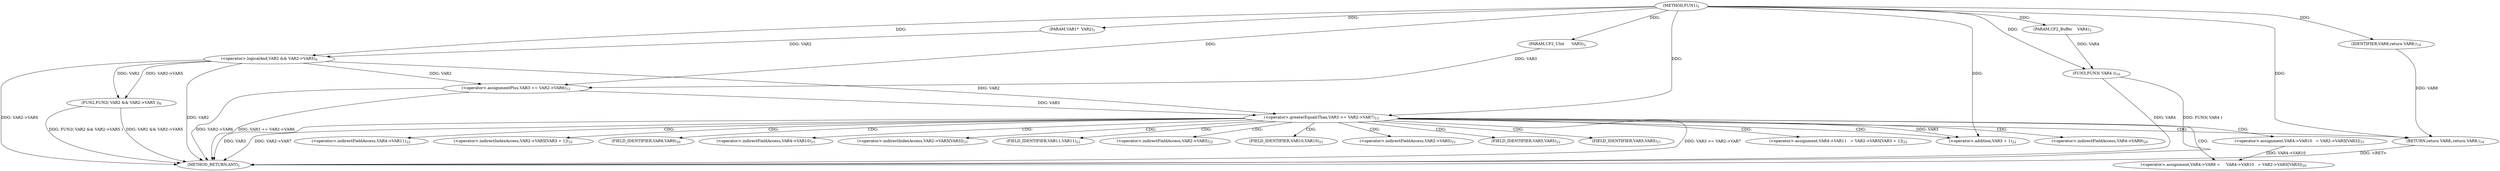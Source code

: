 digraph "FUN1" {  
"8" [label = <(METHOD,FUN1)<SUB>1</SUB>> ]
"59" [label = <(METHOD_RETURN,ANY)<SUB>1</SUB>> ]
"9" [label = <(PARAM,VAR1*  VAR2)<SUB>1</SUB>> ]
"10" [label = <(PARAM,CF2_UInt      VAR3)<SUB>2</SUB>> ]
"11" [label = <(PARAM,CF2_Buffer    VAR4)<SUB>3</SUB>> ]
"13" [label = <(FUN2,FUN2( VAR2 &amp;&amp; VAR2-&gt;VAR5 ))<SUB>6</SUB>> ]
"19" [label = <(FUN3,FUN3( VAR4 ))<SUB>10</SUB>> ]
"21" [label = <(&lt;operator&gt;.assignmentPlus,VAR3 += VAR2-&gt;VAR6)<SUB>12</SUB>> ]
"35" [label = <(&lt;operator&gt;.assignment,VAR4-&gt;VAR9 =
     VAR4-&gt;VAR10   = VAR2-&gt;VAR5[VAR3])<SUB>20</SUB>> ]
"48" [label = <(&lt;operator&gt;.assignment,VAR4-&gt;VAR11   = VAR2-&gt;VAR5[VAR3 + 1])<SUB>22</SUB>> ]
"27" [label = <(&lt;operator&gt;.greaterEqualsThan,VAR3 &gt;= VAR2-&gt;VAR7)<SUB>13</SUB>> ]
"14" [label = <(&lt;operator&gt;.logicalAnd,VAR2 &amp;&amp; VAR2-&gt;VAR5)<SUB>6</SUB>> ]
"33" [label = <(RETURN,return VAR8;,return VAR8;)<SUB>14</SUB>> ]
"39" [label = <(&lt;operator&gt;.assignment,VAR4-&gt;VAR10   = VAR2-&gt;VAR5[VAR3])<SUB>21</SUB>> ]
"34" [label = <(IDENTIFIER,VAR8,return VAR8;)<SUB>14</SUB>> ]
"56" [label = <(&lt;operator&gt;.addition,VAR3 + 1)<SUB>22</SUB>> ]
"36" [label = <(&lt;operator&gt;.indirectFieldAccess,VAR4-&gt;VAR9)<SUB>20</SUB>> ]
"49" [label = <(&lt;operator&gt;.indirectFieldAccess,VAR4-&gt;VAR11)<SUB>22</SUB>> ]
"52" [label = <(&lt;operator&gt;.indirectIndexAccess,VAR2-&gt;VAR5[VAR3 + 1])<SUB>22</SUB>> ]
"38" [label = <(FIELD_IDENTIFIER,VAR9,VAR9)<SUB>20</SUB>> ]
"40" [label = <(&lt;operator&gt;.indirectFieldAccess,VAR4-&gt;VAR10)<SUB>21</SUB>> ]
"43" [label = <(&lt;operator&gt;.indirectIndexAccess,VAR2-&gt;VAR5[VAR3])<SUB>21</SUB>> ]
"51" [label = <(FIELD_IDENTIFIER,VAR11,VAR11)<SUB>22</SUB>> ]
"53" [label = <(&lt;operator&gt;.indirectFieldAccess,VAR2-&gt;VAR5)<SUB>22</SUB>> ]
"42" [label = <(FIELD_IDENTIFIER,VAR10,VAR10)<SUB>21</SUB>> ]
"44" [label = <(&lt;operator&gt;.indirectFieldAccess,VAR2-&gt;VAR5)<SUB>21</SUB>> ]
"55" [label = <(FIELD_IDENTIFIER,VAR5,VAR5)<SUB>22</SUB>> ]
"46" [label = <(FIELD_IDENTIFIER,VAR5,VAR5)<SUB>21</SUB>> ]
  "33" -> "59"  [ label = "DDG: &lt;RET&gt;"] 
  "14" -> "59"  [ label = "DDG: VAR2"] 
  "14" -> "59"  [ label = "DDG: VAR2-&gt;VAR5"] 
  "13" -> "59"  [ label = "DDG: VAR2 &amp;&amp; VAR2-&gt;VAR5"] 
  "13" -> "59"  [ label = "DDG: FUN2( VAR2 &amp;&amp; VAR2-&gt;VAR5 )"] 
  "19" -> "59"  [ label = "DDG: VAR4"] 
  "19" -> "59"  [ label = "DDG: FUN3( VAR4 )"] 
  "21" -> "59"  [ label = "DDG: VAR2-&gt;VAR6"] 
  "21" -> "59"  [ label = "DDG: VAR3 += VAR2-&gt;VAR6"] 
  "27" -> "59"  [ label = "DDG: VAR3"] 
  "27" -> "59"  [ label = "DDG: VAR2-&gt;VAR7"] 
  "27" -> "59"  [ label = "DDG: VAR3 &gt;= VAR2-&gt;VAR7"] 
  "8" -> "9"  [ label = "DDG: "] 
  "8" -> "10"  [ label = "DDG: "] 
  "8" -> "11"  [ label = "DDG: "] 
  "14" -> "21"  [ label = "DDG: VAR2"] 
  "39" -> "35"  [ label = "DDG: VAR4-&gt;VAR10"] 
  "14" -> "13"  [ label = "DDG: VAR2"] 
  "14" -> "13"  [ label = "DDG: VAR2-&gt;VAR5"] 
  "11" -> "19"  [ label = "DDG: VAR4"] 
  "8" -> "19"  [ label = "DDG: "] 
  "10" -> "21"  [ label = "DDG: VAR3"] 
  "8" -> "21"  [ label = "DDG: "] 
  "9" -> "14"  [ label = "DDG: VAR2"] 
  "8" -> "14"  [ label = "DDG: "] 
  "21" -> "27"  [ label = "DDG: VAR3"] 
  "8" -> "27"  [ label = "DDG: "] 
  "14" -> "27"  [ label = "DDG: VAR2"] 
  "34" -> "33"  [ label = "DDG: VAR8"] 
  "8" -> "33"  [ label = "DDG: "] 
  "8" -> "34"  [ label = "DDG: "] 
  "27" -> "56"  [ label = "DDG: VAR3"] 
  "8" -> "56"  [ label = "DDG: "] 
  "27" -> "48"  [ label = "CDG: "] 
  "27" -> "49"  [ label = "CDG: "] 
  "27" -> "33"  [ label = "CDG: "] 
  "27" -> "42"  [ label = "CDG: "] 
  "27" -> "51"  [ label = "CDG: "] 
  "27" -> "36"  [ label = "CDG: "] 
  "27" -> "52"  [ label = "CDG: "] 
  "27" -> "46"  [ label = "CDG: "] 
  "27" -> "53"  [ label = "CDG: "] 
  "27" -> "38"  [ label = "CDG: "] 
  "27" -> "56"  [ label = "CDG: "] 
  "27" -> "40"  [ label = "CDG: "] 
  "27" -> "44"  [ label = "CDG: "] 
  "27" -> "35"  [ label = "CDG: "] 
  "27" -> "55"  [ label = "CDG: "] 
  "27" -> "39"  [ label = "CDG: "] 
  "27" -> "43"  [ label = "CDG: "] 
}
